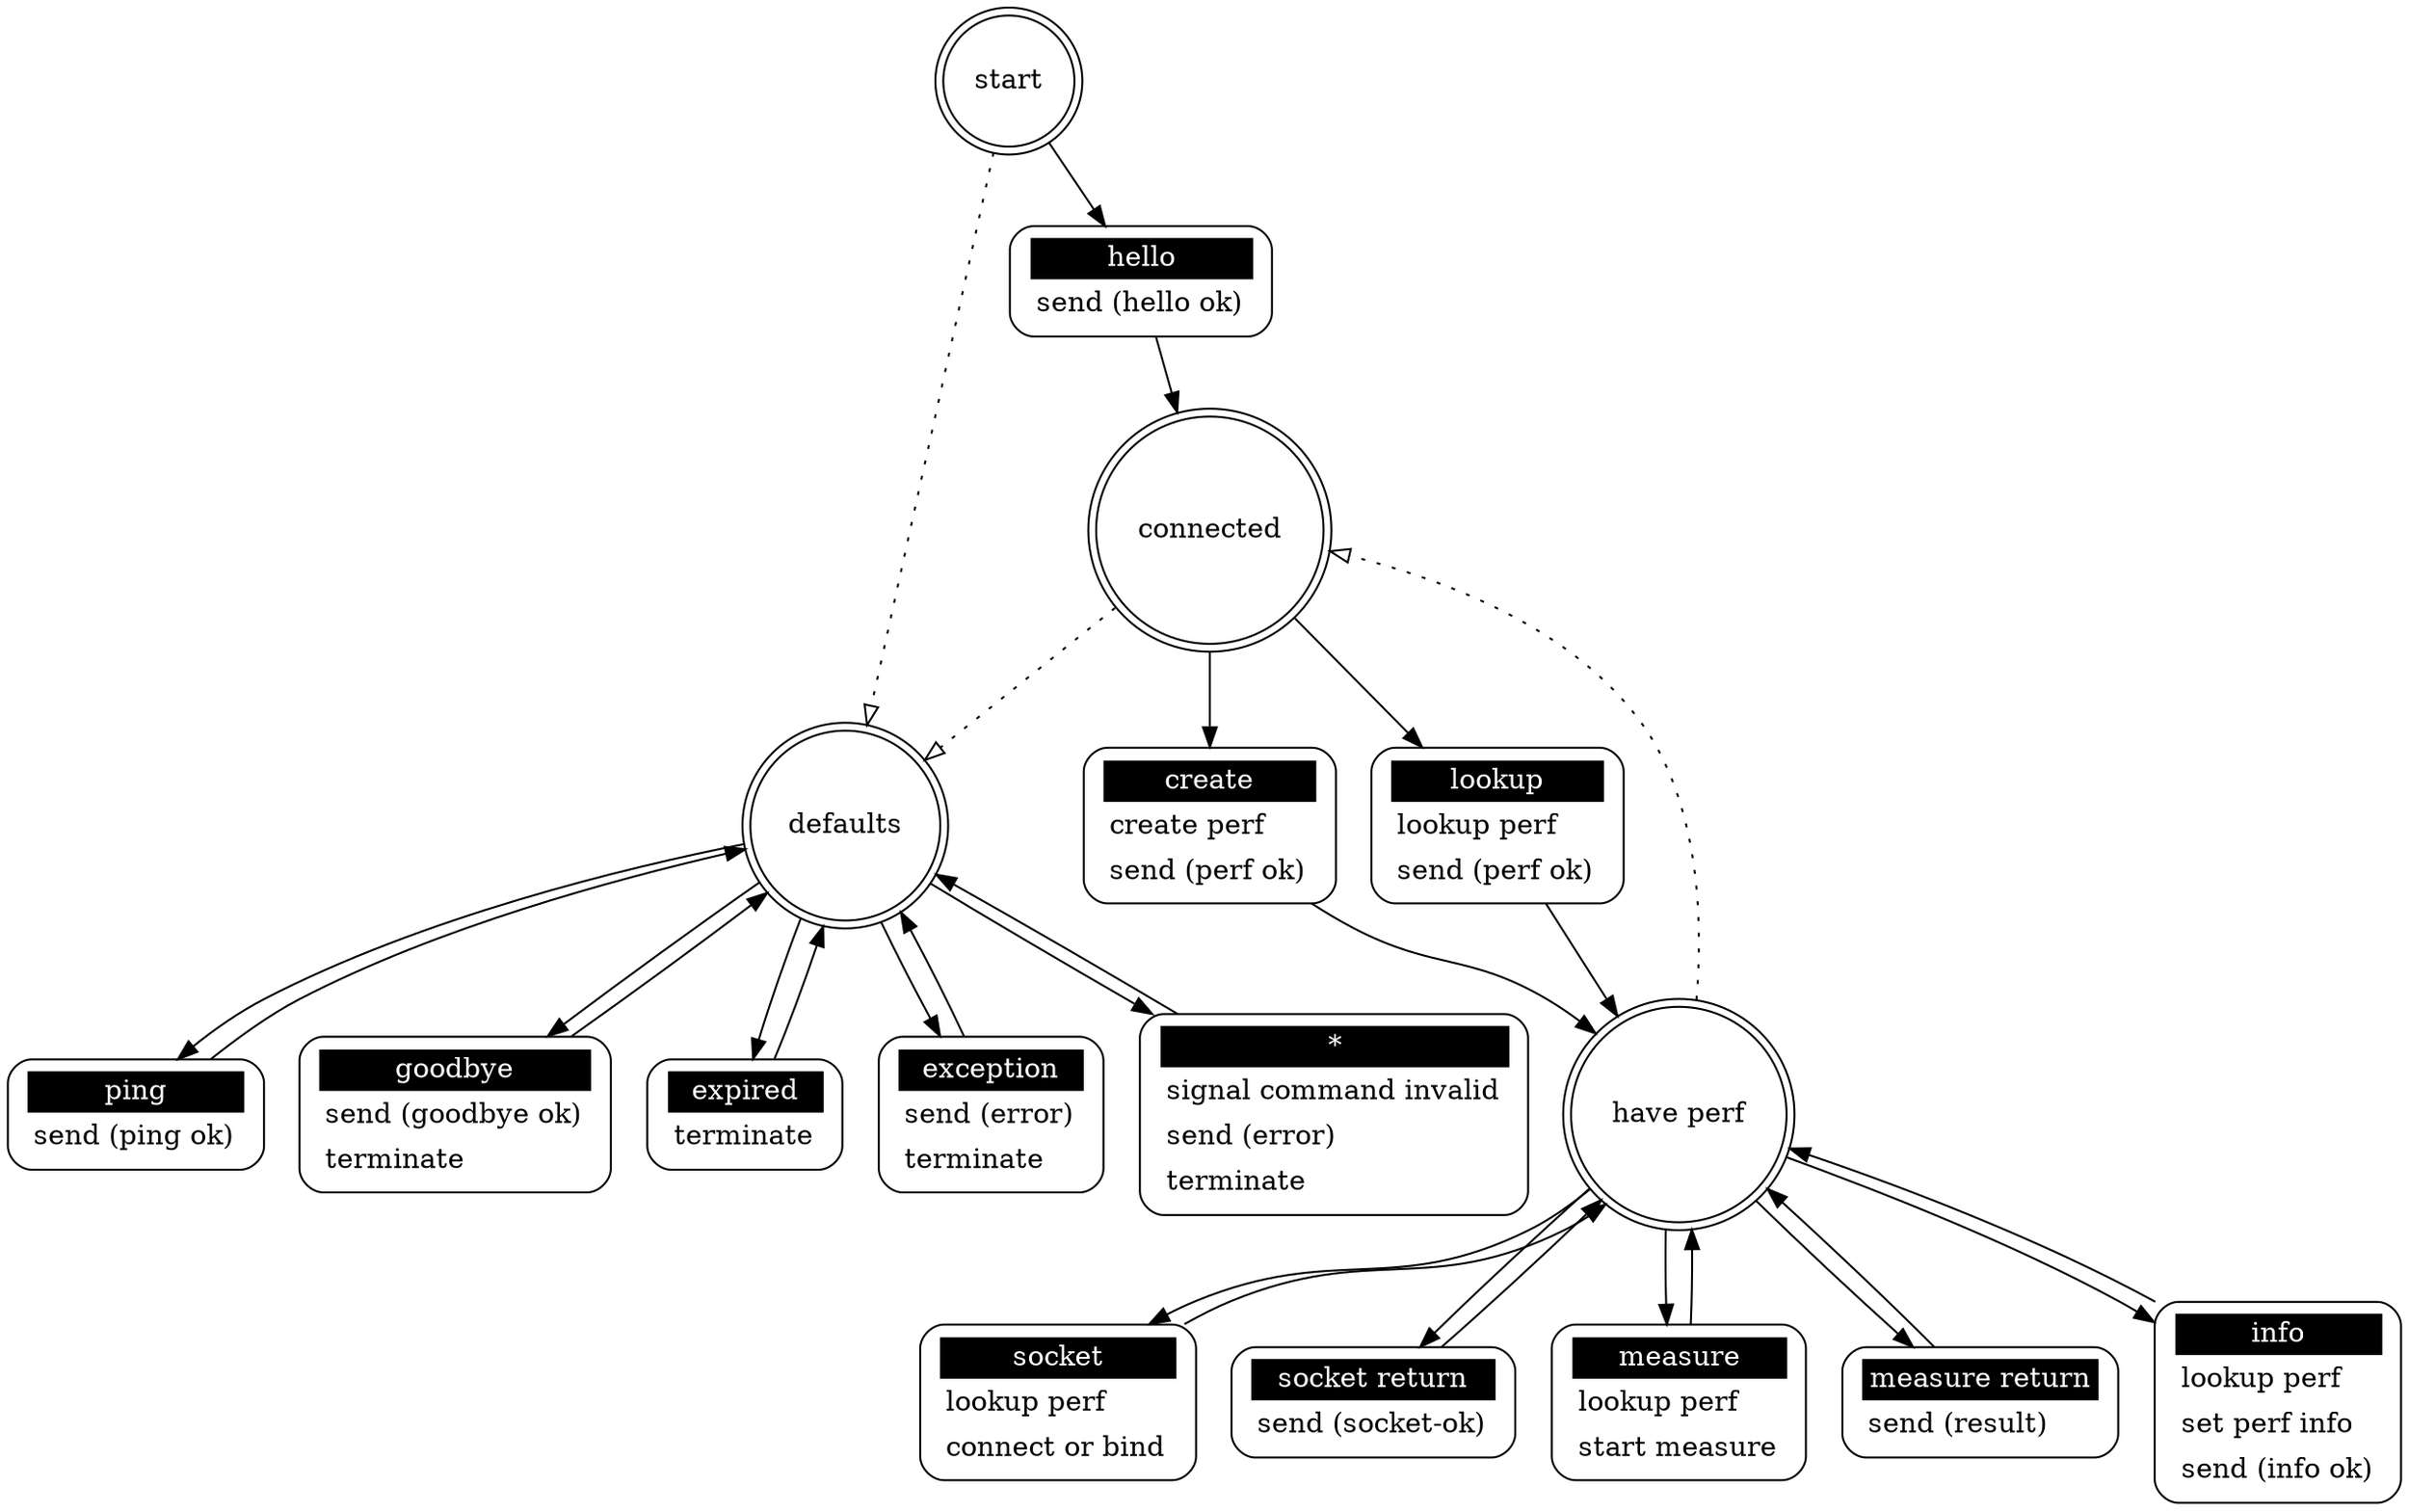 ## Automatically generated from zperf_server.xml by gsl
digraph "zperf_server" {
 "start" -> "defaults" [style=dotted,arrowhead=empty]
 "connected" -> "defaults" [style=dotted,arrowhead=empty]
 "have perf" -> "connected" [style=dotted,arrowhead=empty]

 "start" [shape = "doublecircle"];
 "start hello" [shape = "Mrecord" style = solid label = <<table border="0" cellborder="0" cellpadding="3" bgcolor="white"><tr><td bgcolor="black" align="center" colspan="2"><font color="white">hello</font></td></tr><tr><td align="left" port="r3">send (hello ok)</td></tr></table>>];
 "start" -> "start hello";
 "start hello" -> "connected";

 "connected" [shape = "doublecircle"];
 "connected create" [shape = "Mrecord" style = solid label = <<table border="0" cellborder="0" cellpadding="3" bgcolor="white"><tr><td bgcolor="black" align="center" colspan="2"><font color="white">create</font></td></tr><tr><td align="left" port="r3">create perf</td></tr><tr><td align="left" port="r3">send (perf ok)</td></tr></table>>];
 "connected" -> "connected create";
 "connected create" -> "have perf";
 "connected lookup" [shape = "Mrecord" style = solid label = <<table border="0" cellborder="0" cellpadding="3" bgcolor="white"><tr><td bgcolor="black" align="center" colspan="2"><font color="white">lookup</font></td></tr><tr><td align="left" port="r3">lookup perf</td></tr><tr><td align="left" port="r3">send (perf ok)</td></tr></table>>];
 "connected" -> "connected lookup";
 "connected lookup" -> "have perf";

 "have perf" [shape = "doublecircle"];
 "have perf socket" [shape = "Mrecord" style = solid label = <<table border="0" cellborder="0" cellpadding="3" bgcolor="white"><tr><td bgcolor="black" align="center" colspan="2"><font color="white">socket</font></td></tr><tr><td align="left" port="r3">lookup perf</td></tr><tr><td align="left" port="r3">connect or bind</td></tr></table>>];
 "have perf" -> "have perf socket";
 "have perf socket" -> "have perf";
 "have perf socket return" [shape = "Mrecord" style = solid label = <<table border="0" cellborder="0" cellpadding="3" bgcolor="white"><tr><td bgcolor="black" align="center" colspan="2"><font color="white">socket return</font></td></tr><tr><td align="left" port="r3">send (socket-ok)</td></tr></table>>];
 "have perf" -> "have perf socket return";
 "have perf socket return" -> "have perf";
 "have perf measure" [shape = "Mrecord" style = solid label = <<table border="0" cellborder="0" cellpadding="3" bgcolor="white"><tr><td bgcolor="black" align="center" colspan="2"><font color="white">measure</font></td></tr><tr><td align="left" port="r3">lookup perf</td></tr><tr><td align="left" port="r3">start measure</td></tr></table>>];
 "have perf" -> "have perf measure";
 "have perf measure" -> "have perf";
 "have perf measure return" [shape = "Mrecord" style = solid label = <<table border="0" cellborder="0" cellpadding="3" bgcolor="white"><tr><td bgcolor="black" align="center" colspan="2"><font color="white">measure return</font></td></tr><tr><td align="left" port="r3">send (result)</td></tr></table>>];
 "have perf" -> "have perf measure return";
 "have perf measure return" -> "have perf";
 "have perf info" [shape = "Mrecord" style = solid label = <<table border="0" cellborder="0" cellpadding="3" bgcolor="white"><tr><td bgcolor="black" align="center" colspan="2"><font color="white">info</font></td></tr><tr><td align="left" port="r3">lookup perf</td></tr><tr><td align="left" port="r3">set perf info</td></tr><tr><td align="left" port="r3">send (info ok)</td></tr></table>>];
 "have perf" -> "have perf info";
 "have perf info" -> "have perf";

 "defaults" [shape = "doublecircle"];
 "defaults ping" [shape = "Mrecord" style = solid label = <<table border="0" cellborder="0" cellpadding="3" bgcolor="white"><tr><td bgcolor="black" align="center" colspan="2"><font color="white">ping</font></td></tr><tr><td align="left" port="r3">send (ping ok)</td></tr></table>>];
 "defaults" -> "defaults ping";
 "defaults ping" -> "defaults";
 "defaults goodbye" [shape = "Mrecord" style = solid label = <<table border="0" cellborder="0" cellpadding="3" bgcolor="white"><tr><td bgcolor="black" align="center" colspan="2"><font color="white">goodbye</font></td></tr><tr><td align="left" port="r3">send (goodbye ok)</td></tr><tr><td align="left" port="r3">terminate</td></tr></table>>];
 "defaults" -> "defaults goodbye";
 "defaults goodbye" -> "defaults";
 "defaults expired" [shape = "Mrecord" style = solid label = <<table border="0" cellborder="0" cellpadding="3" bgcolor="white"><tr><td bgcolor="black" align="center" colspan="2"><font color="white">expired</font></td></tr><tr><td align="left" port="r3">terminate</td></tr></table>>];
 "defaults" -> "defaults expired";
 "defaults expired" -> "defaults";
 "defaults exception" [shape = "Mrecord" style = solid label = <<table border="0" cellborder="0" cellpadding="3" bgcolor="white"><tr><td bgcolor="black" align="center" colspan="2"><font color="white">exception</font></td></tr><tr><td align="left" port="r3">send (error)</td></tr><tr><td align="left" port="r3">terminate</td></tr></table>>];
 "defaults" -> "defaults exception";
 "defaults exception" -> "defaults";
 "defaults *" [shape = "Mrecord" style = solid label = <<table border="0" cellborder="0" cellpadding="3" bgcolor="white"><tr><td bgcolor="black" align="center" colspan="2"><font color="white">*</font></td></tr><tr><td align="left" port="r3">signal command invalid</td></tr><tr><td align="left" port="r3">send (error)</td></tr><tr><td align="left" port="r3">terminate</td></tr></table>>];
 "defaults" -> "defaults *";
 "defaults *" -> "defaults";
}

